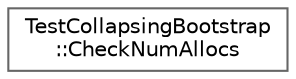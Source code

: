 digraph "类继承关系图"
{
 // LATEX_PDF_SIZE
  bgcolor="transparent";
  edge [fontname=Helvetica,fontsize=10,labelfontname=Helvetica,labelfontsize=10];
  node [fontname=Helvetica,fontsize=10,shape=box,height=0.2,width=0.4];
  rankdir="LR";
  Node0 [id="Node000000",label="TestCollapsingBootstrap\l::CheckNumAllocs",height=0.2,width=0.4,color="grey40", fillcolor="white", style="filled",URL="$class_test_collapsing_bootstrap_1_1_check_num_allocs.html",tooltip=" "];
}
